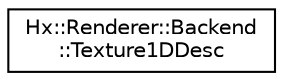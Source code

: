 digraph "Graphical Class Hierarchy"
{
  edge [fontname="Helvetica",fontsize="10",labelfontname="Helvetica",labelfontsize="10"];
  node [fontname="Helvetica",fontsize="10",shape=record];
  rankdir="LR";
  Node1 [label="Hx::Renderer::Backend\l::Texture1DDesc",height=0.2,width=0.4,color="black", fillcolor="white", style="filled",URL="$structHx_1_1Renderer_1_1Backend_1_1Texture1DDesc.html"];
}
